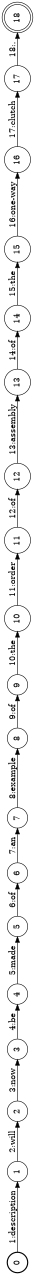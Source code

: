 digraph FST {
rankdir = LR;
size = "8.5,11";
label = "";
center = 1;
orientation = Landscape;
ranksep = "0.4";
nodesep = "0.25";
0 [label = "0", shape = circle, style = bold, fontsize = 14]
	0 -> 1 [label = "1:description", fontsize = 14];
1 [label = "1", shape = circle, style = solid, fontsize = 14]
	1 -> 2 [label = "2:will", fontsize = 14];
2 [label = "2", shape = circle, style = solid, fontsize = 14]
	2 -> 3 [label = "3:now", fontsize = 14];
3 [label = "3", shape = circle, style = solid, fontsize = 14]
	3 -> 4 [label = "4:be", fontsize = 14];
4 [label = "4", shape = circle, style = solid, fontsize = 14]
	4 -> 5 [label = "5:made", fontsize = 14];
5 [label = "5", shape = circle, style = solid, fontsize = 14]
	5 -> 6 [label = "6:of", fontsize = 14];
6 [label = "6", shape = circle, style = solid, fontsize = 14]
	6 -> 7 [label = "7:an", fontsize = 14];
7 [label = "7", shape = circle, style = solid, fontsize = 14]
	7 -> 8 [label = "8:example", fontsize = 14];
8 [label = "8", shape = circle, style = solid, fontsize = 14]
	8 -> 9 [label = "9:of", fontsize = 14];
9 [label = "9", shape = circle, style = solid, fontsize = 14]
	9 -> 10 [label = "10:the", fontsize = 14];
10 [label = "10", shape = circle, style = solid, fontsize = 14]
	10 -> 11 [label = "11:order", fontsize = 14];
11 [label = "11", shape = circle, style = solid, fontsize = 14]
	11 -> 12 [label = "12:of", fontsize = 14];
12 [label = "12", shape = circle, style = solid, fontsize = 14]
	12 -> 13 [label = "13:assembly", fontsize = 14];
13 [label = "13", shape = circle, style = solid, fontsize = 14]
	13 -> 14 [label = "14:of", fontsize = 14];
14 [label = "14", shape = circle, style = solid, fontsize = 14]
	14 -> 15 [label = "15:the", fontsize = 14];
15 [label = "15", shape = circle, style = solid, fontsize = 14]
	15 -> 16 [label = "16:one-way", fontsize = 14];
16 [label = "16", shape = circle, style = solid, fontsize = 14]
	16 -> 17 [label = "17:clutch", fontsize = 14];
17 [label = "17", shape = circle, style = solid, fontsize = 14]
	17 -> 18 [label = "18:.", fontsize = 14];
18 [label = "18", shape = doublecircle, style = solid, fontsize = 14]
}

